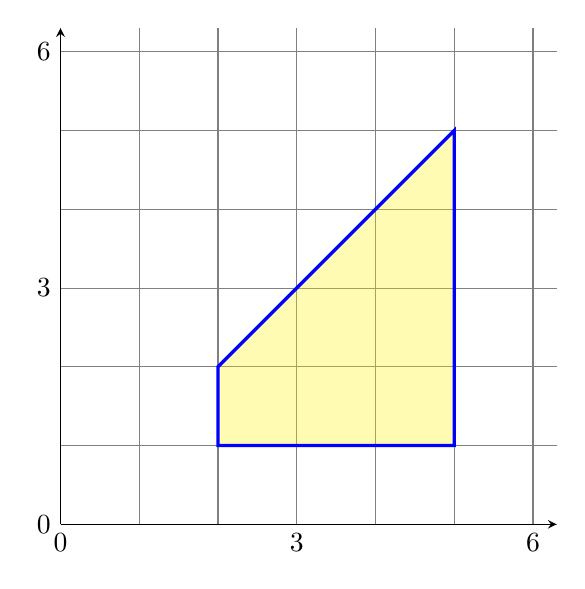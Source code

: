 \begin{tikzpicture}[
arrow/.style={draw,->,>=stealth},
]

%grid
\draw[black!50] (0,0) grid (6.3,6.3);
\draw[arrow] (0,0) -- (6.3,0);
\path (0,0) -- (6,0) node[pos=0,below] {0} node[pos=.5,below] {3} node[pos=1,below] {6};
\draw[arrow] (0,0) -- (0,6.3);
\path (0,0) -- (0,6) node[pos=0,left] {0} node[pos=.5,left] {3} node[pos=1,left] {6};

%area
\path[fill=yellow,opacity=.3]
(2,1) -- (5,1)
	-- (5,5)
	-- (2,2)
	-- cycle
;

%bound
\path[draw,blue,very thick]
(2,1) -- (2,2)
	-- (5,5)
	--(5,1)
	--cycle
;

\end{tikzpicture}